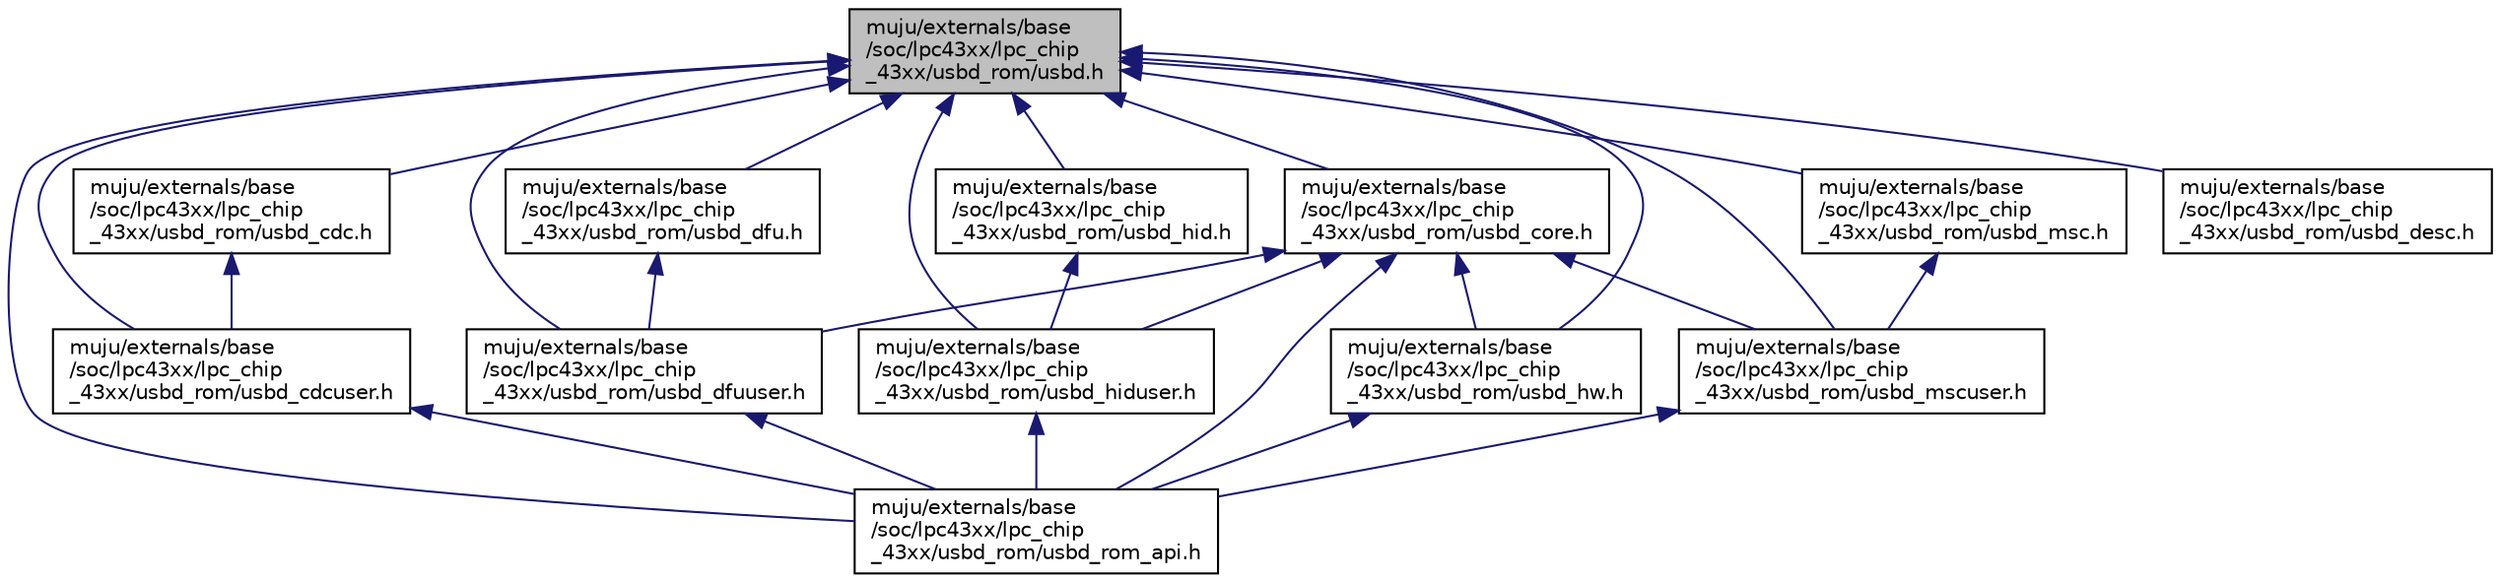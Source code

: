 digraph "muju/externals/base/soc/lpc43xx/lpc_chip_43xx/usbd_rom/usbd.h"
{
  edge [fontname="Helvetica",fontsize="10",labelfontname="Helvetica",labelfontsize="10"];
  node [fontname="Helvetica",fontsize="10",shape=record];
  Node4 [label="muju/externals/base\l/soc/lpc43xx/lpc_chip\l_43xx/usbd_rom/usbd.h",height=0.2,width=0.4,color="black", fillcolor="grey75", style="filled", fontcolor="black"];
  Node4 -> Node5 [dir="back",color="midnightblue",fontsize="10",style="solid"];
  Node5 [label="muju/externals/base\l/soc/lpc43xx/lpc_chip\l_43xx/usbd_rom/usbd_cdc.h",height=0.2,width=0.4,color="black", fillcolor="white", style="filled",URL="$usbd__cdc_8h.html"];
  Node5 -> Node6 [dir="back",color="midnightblue",fontsize="10",style="solid"];
  Node6 [label="muju/externals/base\l/soc/lpc43xx/lpc_chip\l_43xx/usbd_rom/usbd_cdcuser.h",height=0.2,width=0.4,color="black", fillcolor="white", style="filled",URL="$usbd__cdcuser_8h.html",tooltip="Communication Device Class (CDC) API structures and function prototypes. "];
  Node6 -> Node7 [dir="back",color="midnightblue",fontsize="10",style="solid"];
  Node7 [label="muju/externals/base\l/soc/lpc43xx/lpc_chip\l_43xx/usbd_rom/usbd_rom_api.h",height=0.2,width=0.4,color="black", fillcolor="white", style="filled",URL="$usbd__rom__api_8h.html",tooltip="ROM API for USB device stack. "];
  Node4 -> Node6 [dir="back",color="midnightblue",fontsize="10",style="solid"];
  Node4 -> Node8 [dir="back",color="midnightblue",fontsize="10",style="solid"];
  Node8 [label="muju/externals/base\l/soc/lpc43xx/lpc_chip\l_43xx/usbd_rom/usbd_core.h",height=0.2,width=0.4,color="black", fillcolor="white", style="filled",URL="$usbd__core_8h.html",tooltip="ROM API for USB device stack. "];
  Node8 -> Node9 [dir="back",color="midnightblue",fontsize="10",style="solid"];
  Node9 [label="muju/externals/base\l/soc/lpc43xx/lpc_chip\l_43xx/usbd_rom/usbd_dfuuser.h",height=0.2,width=0.4,color="black", fillcolor="white", style="filled",URL="$usbd__dfuuser_8h.html",tooltip="Device Firmware Upgrade (DFU) API structures and function prototypes. "];
  Node9 -> Node7 [dir="back",color="midnightblue",fontsize="10",style="solid"];
  Node8 -> Node10 [dir="back",color="midnightblue",fontsize="10",style="solid"];
  Node10 [label="muju/externals/base\l/soc/lpc43xx/lpc_chip\l_43xx/usbd_rom/usbd_hiduser.h",height=0.2,width=0.4,color="black", fillcolor="white", style="filled",URL="$usbd__hiduser_8h.html",tooltip="Human Interface Device (HID) API structures and function prototypes. "];
  Node10 -> Node7 [dir="back",color="midnightblue",fontsize="10",style="solid"];
  Node8 -> Node11 [dir="back",color="midnightblue",fontsize="10",style="solid"];
  Node11 [label="muju/externals/base\l/soc/lpc43xx/lpc_chip\l_43xx/usbd_rom/usbd_hw.h",height=0.2,width=0.4,color="black", fillcolor="white", style="filled",URL="$usbd__hw_8h.html",tooltip="USB Hardware Function prototypes. "];
  Node11 -> Node7 [dir="back",color="midnightblue",fontsize="10",style="solid"];
  Node8 -> Node12 [dir="back",color="midnightblue",fontsize="10",style="solid"];
  Node12 [label="muju/externals/base\l/soc/lpc43xx/lpc_chip\l_43xx/usbd_rom/usbd_mscuser.h",height=0.2,width=0.4,color="black", fillcolor="white", style="filled",URL="$usbd__mscuser_8h.html",tooltip="Mass Storage Class (MSC) API structures and function prototypes. "];
  Node12 -> Node7 [dir="back",color="midnightblue",fontsize="10",style="solid"];
  Node8 -> Node7 [dir="back",color="midnightblue",fontsize="10",style="solid"];
  Node4 -> Node13 [dir="back",color="midnightblue",fontsize="10",style="solid"];
  Node13 [label="muju/externals/base\l/soc/lpc43xx/lpc_chip\l_43xx/usbd_rom/usbd_desc.h",height=0.2,width=0.4,color="black", fillcolor="white", style="filled",URL="$usbd__desc_8h.html"];
  Node4 -> Node14 [dir="back",color="midnightblue",fontsize="10",style="solid"];
  Node14 [label="muju/externals/base\l/soc/lpc43xx/lpc_chip\l_43xx/usbd_rom/usbd_dfu.h",height=0.2,width=0.4,color="black", fillcolor="white", style="filled",URL="$usbd__dfu_8h.html",tooltip="Device Firmware Upgrade (DFU) class descriptors. "];
  Node14 -> Node9 [dir="back",color="midnightblue",fontsize="10",style="solid"];
  Node4 -> Node9 [dir="back",color="midnightblue",fontsize="10",style="solid"];
  Node4 -> Node15 [dir="back",color="midnightblue",fontsize="10",style="solid"];
  Node15 [label="muju/externals/base\l/soc/lpc43xx/lpc_chip\l_43xx/usbd_rom/usbd_hid.h",height=0.2,width=0.4,color="black", fillcolor="white", style="filled",URL="$usbd__hid_8h.html",tooltip="Common definitions and declarations for the library USB HID Class driver. "];
  Node15 -> Node10 [dir="back",color="midnightblue",fontsize="10",style="solid"];
  Node4 -> Node10 [dir="back",color="midnightblue",fontsize="10",style="solid"];
  Node4 -> Node11 [dir="back",color="midnightblue",fontsize="10",style="solid"];
  Node4 -> Node16 [dir="back",color="midnightblue",fontsize="10",style="solid"];
  Node16 [label="muju/externals/base\l/soc/lpc43xx/lpc_chip\l_43xx/usbd_rom/usbd_msc.h",height=0.2,width=0.4,color="black", fillcolor="white", style="filled",URL="$usbd__msc_8h.html",tooltip="Mass Storage class (MSC) descriptors. "];
  Node16 -> Node12 [dir="back",color="midnightblue",fontsize="10",style="solid"];
  Node4 -> Node12 [dir="back",color="midnightblue",fontsize="10",style="solid"];
  Node4 -> Node7 [dir="back",color="midnightblue",fontsize="10",style="solid"];
}

